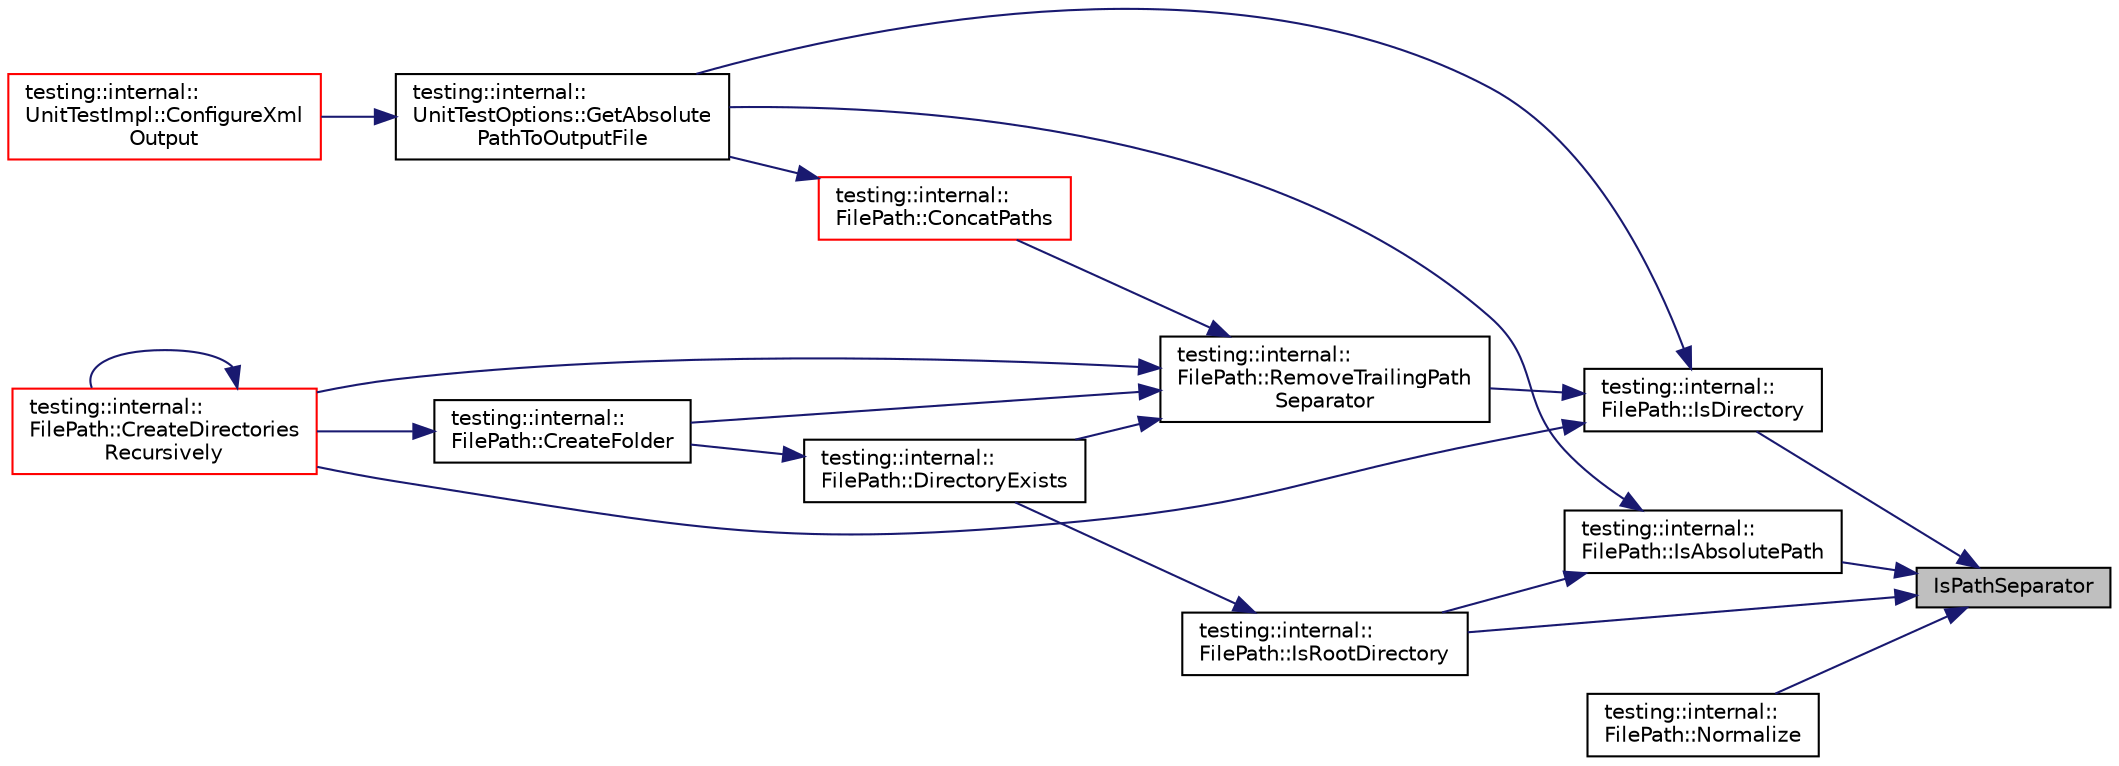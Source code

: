 digraph "IsPathSeparator"
{
 // INTERACTIVE_SVG=YES
 // LATEX_PDF_SIZE
  bgcolor="transparent";
  edge [fontname="Helvetica",fontsize="10",labelfontname="Helvetica",labelfontsize="10"];
  node [fontname="Helvetica",fontsize="10",shape=record];
  rankdir="RL";
  Node1 [label="IsPathSeparator",height=0.2,width=0.4,color="black", fillcolor="grey75", style="filled", fontcolor="black",tooltip=" "];
  Node1 -> Node2 [dir="back",color="midnightblue",fontsize="10",style="solid",fontname="Helvetica"];
  Node2 [label="testing::internal::\lFilePath::IsAbsolutePath",height=0.2,width=0.4,color="black",URL="$de/dea/classtesting_1_1internal_1_1FilePath_a3a0a77b979cea003921d8324ef96bde1.html#a3a0a77b979cea003921d8324ef96bde1",tooltip=" "];
  Node2 -> Node3 [dir="back",color="midnightblue",fontsize="10",style="solid",fontname="Helvetica"];
  Node3 [label="testing::internal::\lUnitTestOptions::GetAbsolute\lPathToOutputFile",height=0.2,width=0.4,color="black",URL="$d3/d9a/classtesting_1_1internal_1_1UnitTestOptions_a8cd6d2ad634d8f29bd2345d5b2ec5673.html#a8cd6d2ad634d8f29bd2345d5b2ec5673",tooltip=" "];
  Node3 -> Node4 [dir="back",color="midnightblue",fontsize="10",style="solid",fontname="Helvetica"];
  Node4 [label="testing::internal::\lUnitTestImpl::ConfigureXml\lOutput",height=0.2,width=0.4,color="red",URL="$d0/de3/classtesting_1_1internal_1_1UnitTestImpl_acc7d69fbca3370bbdd13ee2b63576030.html#acc7d69fbca3370bbdd13ee2b63576030",tooltip=" "];
  Node2 -> Node11 [dir="back",color="midnightblue",fontsize="10",style="solid",fontname="Helvetica"];
  Node11 [label="testing::internal::\lFilePath::IsRootDirectory",height=0.2,width=0.4,color="black",URL="$de/dea/classtesting_1_1internal_1_1FilePath_a50e9326bd46f8e8385be04fcdd77e599.html#a50e9326bd46f8e8385be04fcdd77e599",tooltip=" "];
  Node11 -> Node12 [dir="back",color="midnightblue",fontsize="10",style="solid",fontname="Helvetica"];
  Node12 [label="testing::internal::\lFilePath::DirectoryExists",height=0.2,width=0.4,color="black",URL="$de/dea/classtesting_1_1internal_1_1FilePath_a4a118f1c72313787fe28aa8e2103812a.html#a4a118f1c72313787fe28aa8e2103812a",tooltip=" "];
  Node12 -> Node13 [dir="back",color="midnightblue",fontsize="10",style="solid",fontname="Helvetica"];
  Node13 [label="testing::internal::\lFilePath::CreateFolder",height=0.2,width=0.4,color="black",URL="$de/dea/classtesting_1_1internal_1_1FilePath_ad1ae719853841409aa22d67755058b72.html#ad1ae719853841409aa22d67755058b72",tooltip=" "];
  Node13 -> Node14 [dir="back",color="midnightblue",fontsize="10",style="solid",fontname="Helvetica"];
  Node14 [label="testing::internal::\lFilePath::CreateDirectories\lRecursively",height=0.2,width=0.4,color="red",URL="$de/dea/classtesting_1_1internal_1_1FilePath_a957e950af2e23bbd4e8b647214595218.html#a957e950af2e23bbd4e8b647214595218",tooltip=" "];
  Node14 -> Node14 [dir="back",color="midnightblue",fontsize="10",style="solid",fontname="Helvetica"];
  Node1 -> Node16 [dir="back",color="midnightblue",fontsize="10",style="solid",fontname="Helvetica"];
  Node16 [label="testing::internal::\lFilePath::IsDirectory",height=0.2,width=0.4,color="black",URL="$de/dea/classtesting_1_1internal_1_1FilePath_aa14e121a7a4f6e743c9e10b3a0818eea.html#aa14e121a7a4f6e743c9e10b3a0818eea",tooltip=" "];
  Node16 -> Node14 [dir="back",color="midnightblue",fontsize="10",style="solid",fontname="Helvetica"];
  Node16 -> Node3 [dir="back",color="midnightblue",fontsize="10",style="solid",fontname="Helvetica"];
  Node16 -> Node17 [dir="back",color="midnightblue",fontsize="10",style="solid",fontname="Helvetica"];
  Node17 [label="testing::internal::\lFilePath::RemoveTrailingPath\lSeparator",height=0.2,width=0.4,color="black",URL="$de/dea/classtesting_1_1internal_1_1FilePath_a4314fe3c55007fe669e6f9b1313207b4.html#a4314fe3c55007fe669e6f9b1313207b4",tooltip=" "];
  Node17 -> Node18 [dir="back",color="midnightblue",fontsize="10",style="solid",fontname="Helvetica"];
  Node18 [label="testing::internal::\lFilePath::ConcatPaths",height=0.2,width=0.4,color="red",URL="$de/dea/classtesting_1_1internal_1_1FilePath_ae8c11e9d5d51f4266c6507aeb34ba55b.html#ae8c11e9d5d51f4266c6507aeb34ba55b",tooltip=" "];
  Node18 -> Node3 [dir="back",color="midnightblue",fontsize="10",style="solid",fontname="Helvetica"];
  Node17 -> Node14 [dir="back",color="midnightblue",fontsize="10",style="solid",fontname="Helvetica"];
  Node17 -> Node13 [dir="back",color="midnightblue",fontsize="10",style="solid",fontname="Helvetica"];
  Node17 -> Node12 [dir="back",color="midnightblue",fontsize="10",style="solid",fontname="Helvetica"];
  Node1 -> Node11 [dir="back",color="midnightblue",fontsize="10",style="solid",fontname="Helvetica"];
  Node1 -> Node21 [dir="back",color="midnightblue",fontsize="10",style="solid",fontname="Helvetica"];
  Node21 [label="testing::internal::\lFilePath::Normalize",height=0.2,width=0.4,color="black",URL="$de/dea/classtesting_1_1internal_1_1FilePath_af279e0f0ff720ee54d6733674dfda50a.html#af279e0f0ff720ee54d6733674dfda50a",tooltip=" "];
}
